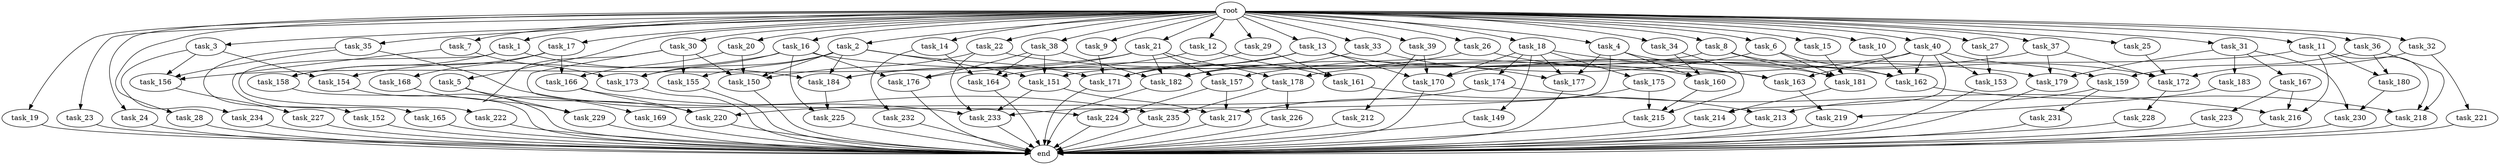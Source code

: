 digraph G {
  root [size="0.000000"];
  task_1 [size="10.240000"];
  task_2 [size="10.240000"];
  task_3 [size="10.240000"];
  task_4 [size="10.240000"];
  task_5 [size="10.240000"];
  task_6 [size="10.240000"];
  task_7 [size="10.240000"];
  task_8 [size="10.240000"];
  task_9 [size="10.240000"];
  task_10 [size="10.240000"];
  task_11 [size="10.240000"];
  task_12 [size="10.240000"];
  task_13 [size="10.240000"];
  task_14 [size="10.240000"];
  task_15 [size="10.240000"];
  task_16 [size="10.240000"];
  task_17 [size="10.240000"];
  task_18 [size="10.240000"];
  task_19 [size="10.240000"];
  task_20 [size="10.240000"];
  task_21 [size="10.240000"];
  task_22 [size="10.240000"];
  task_23 [size="10.240000"];
  task_24 [size="10.240000"];
  task_25 [size="10.240000"];
  task_26 [size="10.240000"];
  task_27 [size="10.240000"];
  task_28 [size="10.240000"];
  task_29 [size="10.240000"];
  task_30 [size="10.240000"];
  task_31 [size="10.240000"];
  task_32 [size="10.240000"];
  task_33 [size="10.240000"];
  task_34 [size="10.240000"];
  task_35 [size="10.240000"];
  task_36 [size="10.240000"];
  task_37 [size="10.240000"];
  task_38 [size="10.240000"];
  task_39 [size="10.240000"];
  task_40 [size="10.240000"];
  task_149 [size="773094113.280000"];
  task_150 [size="7988639170.560000"];
  task_151 [size="10737418240.000000"];
  task_152 [size="5497558138.880000"];
  task_153 [size="7730941132.800000"];
  task_154 [size="10050223472.639999"];
  task_155 [size="6871947673.600000"];
  task_156 [size="10737418240.000000"];
  task_157 [size="9105330667.520000"];
  task_158 [size="5841155522.560000"];
  task_159 [size="11166914969.600000"];
  task_160 [size="13142599925.760000"];
  task_161 [size="4466765987.840000"];
  task_162 [size="19756849561.600002"];
  task_163 [size="9105330667.520000"];
  task_164 [size="6356551598.080000"];
  task_165 [size="3092376453.120000"];
  task_166 [size="1116691496.960000"];
  task_167 [size="4209067950.080000"];
  task_168 [size="343597383.680000"];
  task_169 [size="5497558138.880000"];
  task_170 [size="5583457484.800000"];
  task_171 [size="11682311045.120001"];
  task_172 [size="17609365913.599998"];
  task_173 [size="11424613007.360001"];
  task_174 [size="773094113.280000"];
  task_175 [size="773094113.280000"];
  task_176 [size="8074538516.480000"];
  task_177 [size="10737418240.000000"];
  task_178 [size="2920577761.280000"];
  task_179 [size="5927054868.480000"];
  task_180 [size="4982162063.360000"];
  task_181 [size="26886495272.959999"];
  task_182 [size="9792525434.880001"];
  task_183 [size="4209067950.080000"];
  task_184 [size="12111807774.719999"];
  task_212 [size="3092376453.120000"];
  task_213 [size="3521873182.720000"];
  task_214 [size="13915694039.040001"];
  task_215 [size="11510512353.280001"];
  task_216 [size="8504035246.080000"];
  task_217 [size="8074538516.480000"];
  task_218 [size="7129645711.360001"];
  task_219 [size="5841155522.560000"];
  task_220 [size="9878424780.800001"];
  task_221 [size="2147483648.000000"];
  task_222 [size="5497558138.880000"];
  task_223 [size="6957847019.520000"];
  task_224 [size="12455405158.400000"];
  task_225 [size="13915694039.040001"];
  task_226 [size="773094113.280000"];
  task_227 [size="8589934592.000000"];
  task_228 [size="8589934592.000000"];
  task_229 [size="10050223472.639999"];
  task_230 [size="9706626088.960001"];
  task_231 [size="1374389534.720000"];
  task_232 [size="4209067950.080000"];
  task_233 [size="15204184227.840000"];
  task_234 [size="3092376453.120000"];
  task_235 [size="2920577761.280000"];
  end [size="0.000000"];

  root -> task_1 [size="1.000000"];
  root -> task_2 [size="1.000000"];
  root -> task_3 [size="1.000000"];
  root -> task_4 [size="1.000000"];
  root -> task_5 [size="1.000000"];
  root -> task_6 [size="1.000000"];
  root -> task_7 [size="1.000000"];
  root -> task_8 [size="1.000000"];
  root -> task_9 [size="1.000000"];
  root -> task_10 [size="1.000000"];
  root -> task_11 [size="1.000000"];
  root -> task_12 [size="1.000000"];
  root -> task_13 [size="1.000000"];
  root -> task_14 [size="1.000000"];
  root -> task_15 [size="1.000000"];
  root -> task_16 [size="1.000000"];
  root -> task_17 [size="1.000000"];
  root -> task_18 [size="1.000000"];
  root -> task_19 [size="1.000000"];
  root -> task_20 [size="1.000000"];
  root -> task_21 [size="1.000000"];
  root -> task_22 [size="1.000000"];
  root -> task_23 [size="1.000000"];
  root -> task_24 [size="1.000000"];
  root -> task_25 [size="1.000000"];
  root -> task_26 [size="1.000000"];
  root -> task_27 [size="1.000000"];
  root -> task_28 [size="1.000000"];
  root -> task_29 [size="1.000000"];
  root -> task_30 [size="1.000000"];
  root -> task_31 [size="1.000000"];
  root -> task_32 [size="1.000000"];
  root -> task_33 [size="1.000000"];
  root -> task_34 [size="1.000000"];
  root -> task_35 [size="1.000000"];
  root -> task_36 [size="1.000000"];
  root -> task_37 [size="1.000000"];
  root -> task_38 [size="1.000000"];
  root -> task_39 [size="1.000000"];
  root -> task_40 [size="1.000000"];
  task_1 -> task_158 [size="536870912.000000"];
  task_1 -> task_184 [size="536870912.000000"];
  task_1 -> task_222 [size="536870912.000000"];
  task_2 -> task_150 [size="134217728.000000"];
  task_2 -> task_151 [size="134217728.000000"];
  task_2 -> task_155 [size="134217728.000000"];
  task_2 -> task_171 [size="134217728.000000"];
  task_2 -> task_173 [size="134217728.000000"];
  task_2 -> task_184 [size="134217728.000000"];
  task_3 -> task_154 [size="301989888.000000"];
  task_3 -> task_156 [size="301989888.000000"];
  task_3 -> task_234 [size="301989888.000000"];
  task_4 -> task_160 [size="838860800.000000"];
  task_4 -> task_177 [size="838860800.000000"];
  task_4 -> task_181 [size="838860800.000000"];
  task_4 -> task_233 [size="838860800.000000"];
  task_5 -> task_220 [size="679477248.000000"];
  task_5 -> task_229 [size="679477248.000000"];
  task_6 -> task_162 [size="536870912.000000"];
  task_6 -> task_181 [size="536870912.000000"];
  task_6 -> task_182 [size="536870912.000000"];
  task_7 -> task_165 [size="301989888.000000"];
  task_7 -> task_173 [size="301989888.000000"];
  task_8 -> task_151 [size="838860800.000000"];
  task_8 -> task_172 [size="838860800.000000"];
  task_8 -> task_181 [size="838860800.000000"];
  task_9 -> task_171 [size="838860800.000000"];
  task_10 -> task_162 [size="33554432.000000"];
  task_11 -> task_178 [size="75497472.000000"];
  task_11 -> task_180 [size="75497472.000000"];
  task_11 -> task_216 [size="75497472.000000"];
  task_11 -> task_218 [size="75497472.000000"];
  task_12 -> task_161 [size="301989888.000000"];
  task_12 -> task_184 [size="301989888.000000"];
  task_13 -> task_160 [size="33554432.000000"];
  task_13 -> task_170 [size="33554432.000000"];
  task_13 -> task_171 [size="33554432.000000"];
  task_13 -> task_176 [size="33554432.000000"];
  task_14 -> task_164 [size="411041792.000000"];
  task_14 -> task_232 [size="411041792.000000"];
  task_15 -> task_181 [size="411041792.000000"];
  task_16 -> task_154 [size="679477248.000000"];
  task_16 -> task_162 [size="679477248.000000"];
  task_16 -> task_173 [size="679477248.000000"];
  task_16 -> task_176 [size="679477248.000000"];
  task_16 -> task_225 [size="679477248.000000"];
  task_17 -> task_158 [size="33554432.000000"];
  task_17 -> task_166 [size="33554432.000000"];
  task_17 -> task_168 [size="33554432.000000"];
  task_18 -> task_149 [size="75497472.000000"];
  task_18 -> task_163 [size="75497472.000000"];
  task_18 -> task_170 [size="75497472.000000"];
  task_18 -> task_174 [size="75497472.000000"];
  task_18 -> task_175 [size="75497472.000000"];
  task_18 -> task_177 [size="75497472.000000"];
  task_19 -> end [size="1.000000"];
  task_20 -> task_150 [size="75497472.000000"];
  task_20 -> task_166 [size="75497472.000000"];
  task_21 -> task_156 [size="209715200.000000"];
  task_21 -> task_157 [size="209715200.000000"];
  task_21 -> task_178 [size="209715200.000000"];
  task_21 -> task_182 [size="209715200.000000"];
  task_21 -> task_184 [size="209715200.000000"];
  task_22 -> task_150 [size="33554432.000000"];
  task_22 -> task_179 [size="33554432.000000"];
  task_22 -> task_233 [size="33554432.000000"];
  task_23 -> end [size="1.000000"];
  task_24 -> end [size="1.000000"];
  task_25 -> task_172 [size="536870912.000000"];
  task_26 -> task_163 [size="134217728.000000"];
  task_26 -> task_164 [size="134217728.000000"];
  task_27 -> task_153 [size="75497472.000000"];
  task_28 -> end [size="1.000000"];
  task_29 -> task_161 [size="134217728.000000"];
  task_29 -> task_171 [size="134217728.000000"];
  task_30 -> task_150 [size="536870912.000000"];
  task_30 -> task_155 [size="536870912.000000"];
  task_30 -> task_169 [size="536870912.000000"];
  task_30 -> task_224 [size="536870912.000000"];
  task_31 -> task_167 [size="411041792.000000"];
  task_31 -> task_179 [size="411041792.000000"];
  task_31 -> task_183 [size="411041792.000000"];
  task_31 -> task_230 [size="411041792.000000"];
  task_32 -> task_172 [size="209715200.000000"];
  task_32 -> task_221 [size="209715200.000000"];
  task_33 -> task_177 [size="134217728.000000"];
  task_33 -> task_182 [size="134217728.000000"];
  task_34 -> task_160 [size="411041792.000000"];
  task_34 -> task_215 [size="411041792.000000"];
  task_35 -> task_152 [size="536870912.000000"];
  task_35 -> task_156 [size="536870912.000000"];
  task_35 -> task_233 [size="536870912.000000"];
  task_36 -> task_159 [size="411041792.000000"];
  task_36 -> task_180 [size="411041792.000000"];
  task_36 -> task_218 [size="411041792.000000"];
  task_37 -> task_170 [size="134217728.000000"];
  task_37 -> task_172 [size="134217728.000000"];
  task_37 -> task_179 [size="134217728.000000"];
  task_38 -> task_151 [size="75497472.000000"];
  task_38 -> task_164 [size="75497472.000000"];
  task_38 -> task_176 [size="75497472.000000"];
  task_38 -> task_182 [size="75497472.000000"];
  task_39 -> task_170 [size="301989888.000000"];
  task_39 -> task_212 [size="301989888.000000"];
  task_40 -> task_153 [size="679477248.000000"];
  task_40 -> task_157 [size="679477248.000000"];
  task_40 -> task_159 [size="679477248.000000"];
  task_40 -> task_162 [size="679477248.000000"];
  task_40 -> task_163 [size="679477248.000000"];
  task_40 -> task_214 [size="679477248.000000"];
  task_149 -> end [size="1.000000"];
  task_150 -> end [size="1.000000"];
  task_151 -> task_217 [size="75497472.000000"];
  task_151 -> task_233 [size="75497472.000000"];
  task_152 -> end [size="1.000000"];
  task_153 -> end [size="1.000000"];
  task_154 -> end [size="1.000000"];
  task_155 -> end [size="1.000000"];
  task_156 -> task_227 [size="838860800.000000"];
  task_157 -> task_217 [size="679477248.000000"];
  task_157 -> task_224 [size="679477248.000000"];
  task_158 -> end [size="1.000000"];
  task_159 -> task_213 [size="134217728.000000"];
  task_159 -> task_231 [size="134217728.000000"];
  task_160 -> task_215 [size="679477248.000000"];
  task_161 -> task_213 [size="209715200.000000"];
  task_162 -> task_218 [size="209715200.000000"];
  task_163 -> task_219 [size="536870912.000000"];
  task_164 -> end [size="1.000000"];
  task_165 -> end [size="1.000000"];
  task_166 -> task_220 [size="209715200.000000"];
  task_166 -> task_235 [size="209715200.000000"];
  task_167 -> task_216 [size="679477248.000000"];
  task_167 -> task_223 [size="679477248.000000"];
  task_168 -> task_229 [size="301989888.000000"];
  task_169 -> end [size="1.000000"];
  task_170 -> end [size="1.000000"];
  task_171 -> end [size="1.000000"];
  task_172 -> task_228 [size="838860800.000000"];
  task_173 -> end [size="1.000000"];
  task_174 -> task_216 [size="75497472.000000"];
  task_174 -> task_220 [size="75497472.000000"];
  task_175 -> task_215 [size="33554432.000000"];
  task_175 -> task_217 [size="33554432.000000"];
  task_176 -> end [size="1.000000"];
  task_177 -> end [size="1.000000"];
  task_178 -> task_226 [size="75497472.000000"];
  task_178 -> task_235 [size="75497472.000000"];
  task_179 -> end [size="1.000000"];
  task_180 -> task_230 [size="536870912.000000"];
  task_181 -> task_214 [size="679477248.000000"];
  task_182 -> end [size="1.000000"];
  task_183 -> task_219 [size="33554432.000000"];
  task_184 -> task_225 [size="679477248.000000"];
  task_212 -> end [size="1.000000"];
  task_213 -> end [size="1.000000"];
  task_214 -> end [size="1.000000"];
  task_215 -> end [size="1.000000"];
  task_216 -> end [size="1.000000"];
  task_217 -> end [size="1.000000"];
  task_218 -> end [size="1.000000"];
  task_219 -> end [size="1.000000"];
  task_220 -> end [size="1.000000"];
  task_221 -> end [size="1.000000"];
  task_222 -> end [size="1.000000"];
  task_223 -> end [size="1.000000"];
  task_224 -> end [size="1.000000"];
  task_225 -> end [size="1.000000"];
  task_226 -> end [size="1.000000"];
  task_227 -> end [size="1.000000"];
  task_228 -> end [size="1.000000"];
  task_229 -> end [size="1.000000"];
  task_230 -> end [size="1.000000"];
  task_231 -> end [size="1.000000"];
  task_232 -> end [size="1.000000"];
  task_233 -> end [size="1.000000"];
  task_234 -> end [size="1.000000"];
  task_235 -> end [size="1.000000"];
}

